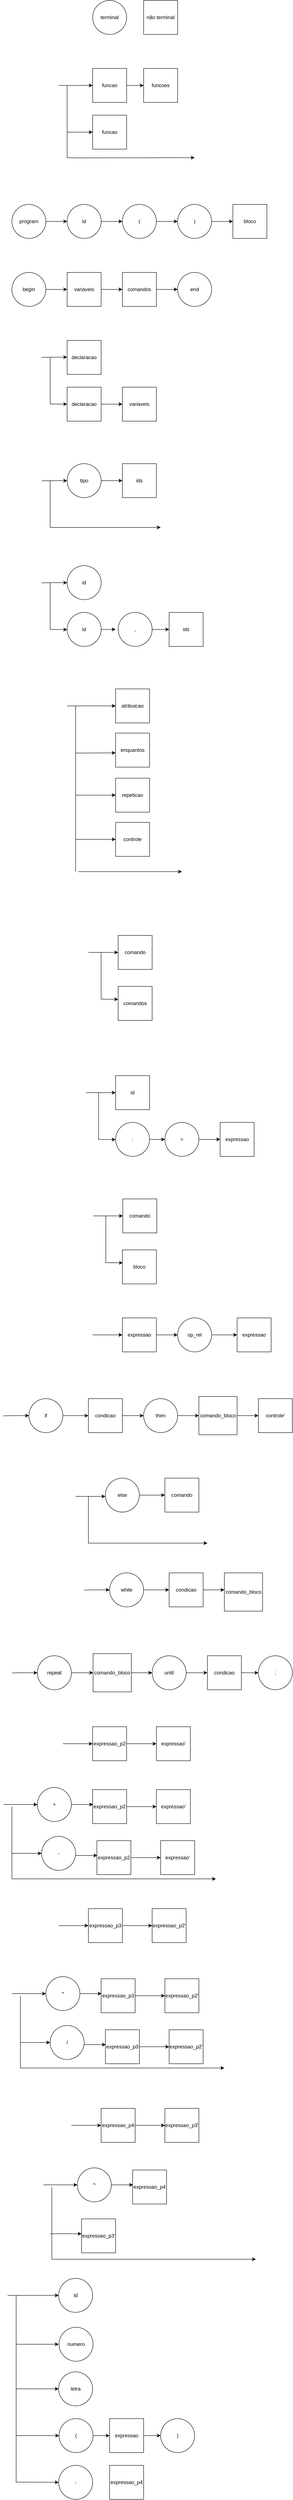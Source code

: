 <mxfile version="22.0.8" type="google">
  <diagram name="Page-1" id="uNzQ87DJWToN2N2YwW9R">
    <mxGraphModel grid="1" page="1" gridSize="10" guides="1" tooltips="1" connect="1" arrows="1" fold="1" pageScale="1" pageWidth="827" pageHeight="1169" math="0" shadow="0">
      <root>
        <mxCell id="0" />
        <mxCell id="1" parent="0" />
        <mxCell id="LjTkNdP1hN30SCUyjsGu-1" value="terminal" style="ellipse;whiteSpace=wrap;html=1;aspect=fixed;" vertex="1" parent="1">
          <mxGeometry x="280" y="30" width="80" height="80" as="geometry" />
        </mxCell>
        <mxCell id="LjTkNdP1hN30SCUyjsGu-2" value="não terminal" style="whiteSpace=wrap;html=1;aspect=fixed;" vertex="1" parent="1">
          <mxGeometry x="400" y="30" width="80" height="80" as="geometry" />
        </mxCell>
        <mxCell id="LjTkNdP1hN30SCUyjsGu-8" style="edgeStyle=orthogonalEdgeStyle;rounded=0;orthogonalLoop=1;jettySize=auto;html=1;" edge="1" parent="1" source="LjTkNdP1hN30SCUyjsGu-3" target="LjTkNdP1hN30SCUyjsGu-4">
          <mxGeometry relative="1" as="geometry" />
        </mxCell>
        <mxCell id="LjTkNdP1hN30SCUyjsGu-3" value="program" style="ellipse;whiteSpace=wrap;html=1;aspect=fixed;" vertex="1" parent="1">
          <mxGeometry x="90" y="510" width="80" height="80" as="geometry" />
        </mxCell>
        <mxCell id="LjTkNdP1hN30SCUyjsGu-9" style="edgeStyle=orthogonalEdgeStyle;rounded=0;orthogonalLoop=1;jettySize=auto;html=1;entryX=0;entryY=0.5;entryDx=0;entryDy=0;" edge="1" parent="1" source="LjTkNdP1hN30SCUyjsGu-4" target="LjTkNdP1hN30SCUyjsGu-5">
          <mxGeometry relative="1" as="geometry" />
        </mxCell>
        <mxCell id="LjTkNdP1hN30SCUyjsGu-4" value="id" style="ellipse;whiteSpace=wrap;html=1;aspect=fixed;" vertex="1" parent="1">
          <mxGeometry x="220" y="510" width="80" height="80" as="geometry" />
        </mxCell>
        <mxCell id="LjTkNdP1hN30SCUyjsGu-10" style="edgeStyle=orthogonalEdgeStyle;rounded=0;orthogonalLoop=1;jettySize=auto;html=1;entryX=0;entryY=0.5;entryDx=0;entryDy=0;" edge="1" parent="1" source="LjTkNdP1hN30SCUyjsGu-5" target="LjTkNdP1hN30SCUyjsGu-6">
          <mxGeometry relative="1" as="geometry" />
        </mxCell>
        <mxCell id="LjTkNdP1hN30SCUyjsGu-5" value="(" style="ellipse;whiteSpace=wrap;html=1;aspect=fixed;" vertex="1" parent="1">
          <mxGeometry x="350" y="510" width="80" height="80" as="geometry" />
        </mxCell>
        <mxCell id="LjTkNdP1hN30SCUyjsGu-11" style="edgeStyle=orthogonalEdgeStyle;rounded=0;orthogonalLoop=1;jettySize=auto;html=1;entryX=0;entryY=0.5;entryDx=0;entryDy=0;" edge="1" parent="1" source="LjTkNdP1hN30SCUyjsGu-6" target="LjTkNdP1hN30SCUyjsGu-7">
          <mxGeometry relative="1" as="geometry" />
        </mxCell>
        <mxCell id="LjTkNdP1hN30SCUyjsGu-6" value=")" style="ellipse;whiteSpace=wrap;html=1;aspect=fixed;" vertex="1" parent="1">
          <mxGeometry x="480" y="510" width="80" height="80" as="geometry" />
        </mxCell>
        <mxCell id="LjTkNdP1hN30SCUyjsGu-7" value="bloco" style="whiteSpace=wrap;html=1;aspect=fixed;" vertex="1" parent="1">
          <mxGeometry x="610" y="510" width="80" height="80" as="geometry" />
        </mxCell>
        <mxCell id="LjTkNdP1hN30SCUyjsGu-26" style="edgeStyle=orthogonalEdgeStyle;rounded=0;orthogonalLoop=1;jettySize=auto;html=1;entryX=0;entryY=0.5;entryDx=0;entryDy=0;" edge="1" parent="1" source="LjTkNdP1hN30SCUyjsGu-22" target="LjTkNdP1hN30SCUyjsGu-23">
          <mxGeometry relative="1" as="geometry" />
        </mxCell>
        <mxCell id="LjTkNdP1hN30SCUyjsGu-22" value="funcao" style="whiteSpace=wrap;html=1;aspect=fixed;" vertex="1" parent="1">
          <mxGeometry x="280" y="190" width="80" height="80" as="geometry" />
        </mxCell>
        <mxCell id="LjTkNdP1hN30SCUyjsGu-23" value="funcoes" style="whiteSpace=wrap;html=1;aspect=fixed;" vertex="1" parent="1">
          <mxGeometry x="400" y="190" width="80" height="80" as="geometry" />
        </mxCell>
        <mxCell id="LjTkNdP1hN30SCUyjsGu-24" value="funcao" style="whiteSpace=wrap;html=1;aspect=fixed;" vertex="1" parent="1">
          <mxGeometry x="280" y="300" width="80" height="80" as="geometry" />
        </mxCell>
        <mxCell id="LjTkNdP1hN30SCUyjsGu-25" value="" style="endArrow=classic;html=1;rounded=0;entryX=0;entryY=0.5;entryDx=0;entryDy=0;" edge="1" parent="1" target="LjTkNdP1hN30SCUyjsGu-22">
          <mxGeometry width="50" height="50" relative="1" as="geometry">
            <mxPoint x="200" y="230" as="sourcePoint" />
            <mxPoint x="210" y="210" as="targetPoint" />
          </mxGeometry>
        </mxCell>
        <mxCell id="LjTkNdP1hN30SCUyjsGu-29" value="" style="endArrow=classic;html=1;rounded=0;" edge="1" parent="1">
          <mxGeometry width="50" height="50" relative="1" as="geometry">
            <mxPoint x="220" y="340" as="sourcePoint" />
            <mxPoint x="280" y="340" as="targetPoint" />
          </mxGeometry>
        </mxCell>
        <mxCell id="LjTkNdP1hN30SCUyjsGu-30" value="" style="endArrow=none;html=1;rounded=0;" edge="1" parent="1">
          <mxGeometry width="50" height="50" relative="1" as="geometry">
            <mxPoint x="220" y="400" as="sourcePoint" />
            <mxPoint x="220" y="230" as="targetPoint" />
          </mxGeometry>
        </mxCell>
        <mxCell id="LjTkNdP1hN30SCUyjsGu-31" value="" style="endArrow=classic;html=1;rounded=0;" edge="1" parent="1">
          <mxGeometry width="50" height="50" relative="1" as="geometry">
            <mxPoint x="220" y="400" as="sourcePoint" />
            <mxPoint x="520" y="400" as="targetPoint" />
            <Array as="points">
              <mxPoint x="240" y="400.5" />
            </Array>
          </mxGeometry>
        </mxCell>
        <mxCell id="LjTkNdP1hN30SCUyjsGu-36" style="edgeStyle=orthogonalEdgeStyle;rounded=0;orthogonalLoop=1;jettySize=auto;html=1;" edge="1" parent="1" source="LjTkNdP1hN30SCUyjsGu-32" target="LjTkNdP1hN30SCUyjsGu-33">
          <mxGeometry relative="1" as="geometry" />
        </mxCell>
        <mxCell id="LjTkNdP1hN30SCUyjsGu-32" value="begin" style="ellipse;whiteSpace=wrap;html=1;aspect=fixed;" vertex="1" parent="1">
          <mxGeometry x="90" y="670" width="80" height="80" as="geometry" />
        </mxCell>
        <mxCell id="LjTkNdP1hN30SCUyjsGu-37" style="edgeStyle=orthogonalEdgeStyle;rounded=0;orthogonalLoop=1;jettySize=auto;html=1;" edge="1" parent="1" source="LjTkNdP1hN30SCUyjsGu-33" target="LjTkNdP1hN30SCUyjsGu-34">
          <mxGeometry relative="1" as="geometry" />
        </mxCell>
        <mxCell id="LjTkNdP1hN30SCUyjsGu-33" value="variaveis" style="whiteSpace=wrap;html=1;aspect=fixed;" vertex="1" parent="1">
          <mxGeometry x="220" y="670" width="80" height="80" as="geometry" />
        </mxCell>
        <mxCell id="LjTkNdP1hN30SCUyjsGu-38" style="edgeStyle=orthogonalEdgeStyle;rounded=0;orthogonalLoop=1;jettySize=auto;html=1;entryX=0;entryY=0.5;entryDx=0;entryDy=0;" edge="1" parent="1" source="LjTkNdP1hN30SCUyjsGu-34" target="LjTkNdP1hN30SCUyjsGu-35">
          <mxGeometry relative="1" as="geometry" />
        </mxCell>
        <mxCell id="LjTkNdP1hN30SCUyjsGu-34" value="comandos" style="whiteSpace=wrap;html=1;aspect=fixed;" vertex="1" parent="1">
          <mxGeometry x="350" y="670" width="80" height="80" as="geometry" />
        </mxCell>
        <mxCell id="LjTkNdP1hN30SCUyjsGu-35" value="end" style="ellipse;whiteSpace=wrap;html=1;aspect=fixed;" vertex="1" parent="1">
          <mxGeometry x="480" y="670" width="80" height="80" as="geometry" />
        </mxCell>
        <mxCell id="LjTkNdP1hN30SCUyjsGu-39" value="declaracao" style="whiteSpace=wrap;html=1;aspect=fixed;" vertex="1" parent="1">
          <mxGeometry x="220" y="830" width="80" height="80" as="geometry" />
        </mxCell>
        <mxCell id="LjTkNdP1hN30SCUyjsGu-43" style="edgeStyle=orthogonalEdgeStyle;rounded=0;orthogonalLoop=1;jettySize=auto;html=1;" edge="1" parent="1" source="LjTkNdP1hN30SCUyjsGu-40" target="LjTkNdP1hN30SCUyjsGu-41">
          <mxGeometry relative="1" as="geometry" />
        </mxCell>
        <mxCell id="LjTkNdP1hN30SCUyjsGu-40" value="declaracao" style="whiteSpace=wrap;html=1;aspect=fixed;" vertex="1" parent="1">
          <mxGeometry x="220" y="940" width="80" height="80" as="geometry" />
        </mxCell>
        <mxCell id="LjTkNdP1hN30SCUyjsGu-41" value="variaveis" style="whiteSpace=wrap;html=1;aspect=fixed;" vertex="1" parent="1">
          <mxGeometry x="350" y="940" width="80" height="80" as="geometry" />
        </mxCell>
        <mxCell id="LjTkNdP1hN30SCUyjsGu-42" value="" style="endArrow=classic;html=1;rounded=0;entryX=0;entryY=0.5;entryDx=0;entryDy=0;" edge="1" parent="1">
          <mxGeometry width="50" height="50" relative="1" as="geometry">
            <mxPoint x="160" y="870" as="sourcePoint" />
            <mxPoint x="220" y="869.5" as="targetPoint" />
            <Array as="points">
              <mxPoint x="180" y="869.5" />
            </Array>
          </mxGeometry>
        </mxCell>
        <mxCell id="LjTkNdP1hN30SCUyjsGu-44" value="" style="endArrow=none;html=1;rounded=0;" edge="1" parent="1">
          <mxGeometry width="50" height="50" relative="1" as="geometry">
            <mxPoint x="180" y="980" as="sourcePoint" />
            <mxPoint x="180" y="870" as="targetPoint" />
          </mxGeometry>
        </mxCell>
        <mxCell id="LjTkNdP1hN30SCUyjsGu-45" value="" style="endArrow=classic;html=1;rounded=0;" edge="1" parent="1">
          <mxGeometry width="50" height="50" relative="1" as="geometry">
            <mxPoint x="180" y="979.5" as="sourcePoint" />
            <mxPoint x="220" y="980" as="targetPoint" />
          </mxGeometry>
        </mxCell>
        <mxCell id="LjTkNdP1hN30SCUyjsGu-49" style="edgeStyle=orthogonalEdgeStyle;rounded=0;orthogonalLoop=1;jettySize=auto;html=1;" edge="1" parent="1" source="LjTkNdP1hN30SCUyjsGu-46" target="LjTkNdP1hN30SCUyjsGu-48">
          <mxGeometry relative="1" as="geometry" />
        </mxCell>
        <mxCell id="LjTkNdP1hN30SCUyjsGu-46" value="tipo" style="ellipse;whiteSpace=wrap;html=1;aspect=fixed;" vertex="1" parent="1">
          <mxGeometry x="220" y="1120" width="80" height="80" as="geometry" />
        </mxCell>
        <mxCell id="LjTkNdP1hN30SCUyjsGu-48" value="ids" style="whiteSpace=wrap;html=1;aspect=fixed;" vertex="1" parent="1">
          <mxGeometry x="350" y="1120" width="80" height="80" as="geometry" />
        </mxCell>
        <mxCell id="LjTkNdP1hN30SCUyjsGu-50" value="" style="endArrow=classic;html=1;rounded=0;entryX=0;entryY=0.5;entryDx=0;entryDy=0;" edge="1" parent="1">
          <mxGeometry width="50" height="50" relative="1" as="geometry">
            <mxPoint x="160" y="1160.5" as="sourcePoint" />
            <mxPoint x="220" y="1160" as="targetPoint" />
            <Array as="points">
              <mxPoint x="180" y="1160" />
            </Array>
          </mxGeometry>
        </mxCell>
        <mxCell id="LjTkNdP1hN30SCUyjsGu-51" value="" style="endArrow=none;html=1;rounded=0;" edge="1" parent="1">
          <mxGeometry width="50" height="50" relative="1" as="geometry">
            <mxPoint x="180" y="1270.5" as="sourcePoint" />
            <mxPoint x="180" y="1160.5" as="targetPoint" />
          </mxGeometry>
        </mxCell>
        <mxCell id="LjTkNdP1hN30SCUyjsGu-52" value="" style="endArrow=classic;html=1;rounded=0;" edge="1" parent="1">
          <mxGeometry width="50" height="50" relative="1" as="geometry">
            <mxPoint x="180" y="1270" as="sourcePoint" />
            <mxPoint x="440" y="1270" as="targetPoint" />
          </mxGeometry>
        </mxCell>
        <mxCell id="LjTkNdP1hN30SCUyjsGu-53" value="id" style="ellipse;whiteSpace=wrap;html=1;aspect=fixed;" vertex="1" parent="1">
          <mxGeometry x="220" y="1360" width="80" height="80" as="geometry" />
        </mxCell>
        <mxCell id="LjTkNdP1hN30SCUyjsGu-59" style="edgeStyle=orthogonalEdgeStyle;rounded=0;orthogonalLoop=1;jettySize=auto;html=1;" edge="1" parent="1" source="LjTkNdP1hN30SCUyjsGu-54">
          <mxGeometry relative="1" as="geometry">
            <mxPoint x="334" y="1510" as="targetPoint" />
          </mxGeometry>
        </mxCell>
        <mxCell id="LjTkNdP1hN30SCUyjsGu-54" value="id" style="ellipse;whiteSpace=wrap;html=1;aspect=fixed;" vertex="1" parent="1">
          <mxGeometry x="220" y="1470" width="80" height="80" as="geometry" />
        </mxCell>
        <mxCell id="LjTkNdP1hN30SCUyjsGu-56" value="" style="endArrow=classic;html=1;rounded=0;entryX=0;entryY=0.5;entryDx=0;entryDy=0;" edge="1" parent="1">
          <mxGeometry width="50" height="50" relative="1" as="geometry">
            <mxPoint x="160" y="1400.5" as="sourcePoint" />
            <mxPoint x="220" y="1400" as="targetPoint" />
            <Array as="points">
              <mxPoint x="180" y="1400" />
            </Array>
          </mxGeometry>
        </mxCell>
        <mxCell id="LjTkNdP1hN30SCUyjsGu-57" value="" style="endArrow=none;html=1;rounded=0;" edge="1" parent="1">
          <mxGeometry width="50" height="50" relative="1" as="geometry">
            <mxPoint x="180" y="1510.5" as="sourcePoint" />
            <mxPoint x="180" y="1400.5" as="targetPoint" />
          </mxGeometry>
        </mxCell>
        <mxCell id="LjTkNdP1hN30SCUyjsGu-58" value="" style="endArrow=classic;html=1;rounded=0;" edge="1" parent="1">
          <mxGeometry width="50" height="50" relative="1" as="geometry">
            <mxPoint x="180" y="1510" as="sourcePoint" />
            <mxPoint x="220" y="1510.5" as="targetPoint" />
          </mxGeometry>
        </mxCell>
        <mxCell id="LjTkNdP1hN30SCUyjsGu-60" value="atribuicao" style="whiteSpace=wrap;html=1;aspect=fixed;" vertex="1" parent="1">
          <mxGeometry x="334" y="1650" width="80" height="80" as="geometry" />
        </mxCell>
        <mxCell id="LjTkNdP1hN30SCUyjsGu-61" value="enquantos" style="whiteSpace=wrap;html=1;aspect=fixed;" vertex="1" parent="1">
          <mxGeometry x="334" y="1754" width="80" height="80" as="geometry" />
        </mxCell>
        <mxCell id="LjTkNdP1hN30SCUyjsGu-62" value="repeticao" style="whiteSpace=wrap;html=1;aspect=fixed;" vertex="1" parent="1">
          <mxGeometry x="334" y="1860" width="80" height="80" as="geometry" />
        </mxCell>
        <mxCell id="LjTkNdP1hN30SCUyjsGu-63" value="controle" style="whiteSpace=wrap;html=1;aspect=fixed;" vertex="1" parent="1">
          <mxGeometry x="334" y="1964" width="80" height="80" as="geometry" />
        </mxCell>
        <mxCell id="LjTkNdP1hN30SCUyjsGu-65" value="ids" style="whiteSpace=wrap;html=1;aspect=fixed;" vertex="1" parent="1">
          <mxGeometry x="460" y="1470" width="80" height="80" as="geometry" />
        </mxCell>
        <mxCell id="LjTkNdP1hN30SCUyjsGu-67" style="edgeStyle=orthogonalEdgeStyle;rounded=0;orthogonalLoop=1;jettySize=auto;html=1;" edge="1" parent="1" source="LjTkNdP1hN30SCUyjsGu-66" target="LjTkNdP1hN30SCUyjsGu-65">
          <mxGeometry relative="1" as="geometry" />
        </mxCell>
        <mxCell id="LjTkNdP1hN30SCUyjsGu-66" value="," style="ellipse;whiteSpace=wrap;html=1;aspect=fixed;" vertex="1" parent="1">
          <mxGeometry x="340" y="1470" width="80" height="80" as="geometry" />
        </mxCell>
        <mxCell id="LjTkNdP1hN30SCUyjsGu-71" value="" style="endArrow=classic;html=1;rounded=0;entryX=0;entryY=0.5;entryDx=0;entryDy=0;" edge="1" parent="1">
          <mxGeometry width="50" height="50" relative="1" as="geometry">
            <mxPoint x="220" y="1690" as="sourcePoint" />
            <mxPoint x="334" y="1690" as="targetPoint" />
            <Array as="points">
              <mxPoint x="294" y="1690" />
            </Array>
          </mxGeometry>
        </mxCell>
        <mxCell id="LjTkNdP1hN30SCUyjsGu-73" value="" style="endArrow=classic;html=1;rounded=0;" edge="1" parent="1">
          <mxGeometry width="50" height="50" relative="1" as="geometry">
            <mxPoint x="240" y="1801" as="sourcePoint" />
            <mxPoint x="334" y="1800.5" as="targetPoint" />
          </mxGeometry>
        </mxCell>
        <mxCell id="LjTkNdP1hN30SCUyjsGu-75" value="" style="endArrow=none;html=1;rounded=0;" edge="1" parent="1">
          <mxGeometry width="50" height="50" relative="1" as="geometry">
            <mxPoint x="240" y="2080" as="sourcePoint" />
            <mxPoint x="240" y="1690" as="targetPoint" />
          </mxGeometry>
        </mxCell>
        <mxCell id="LjTkNdP1hN30SCUyjsGu-77" value="" style="endArrow=classic;html=1;rounded=0;entryX=0;entryY=0.5;entryDx=0;entryDy=0;" edge="1" parent="1" target="LjTkNdP1hN30SCUyjsGu-62">
          <mxGeometry width="50" height="50" relative="1" as="geometry">
            <mxPoint x="240" y="1900" as="sourcePoint" />
            <mxPoint x="320" y="1900" as="targetPoint" />
          </mxGeometry>
        </mxCell>
        <mxCell id="LjTkNdP1hN30SCUyjsGu-78" value="" style="endArrow=classic;html=1;rounded=0;entryX=0;entryY=0.5;entryDx=0;entryDy=0;" edge="1" parent="1" target="LjTkNdP1hN30SCUyjsGu-63">
          <mxGeometry width="50" height="50" relative="1" as="geometry">
            <mxPoint x="240" y="2004" as="sourcePoint" />
            <mxPoint x="314" y="2000.5" as="targetPoint" />
          </mxGeometry>
        </mxCell>
        <mxCell id="LjTkNdP1hN30SCUyjsGu-79" value="" style="endArrow=classic;html=1;rounded=0;" edge="1" parent="1">
          <mxGeometry width="50" height="50" relative="1" as="geometry">
            <mxPoint x="246" y="2080" as="sourcePoint" />
            <mxPoint x="490" y="2080" as="targetPoint" />
          </mxGeometry>
        </mxCell>
        <mxCell id="LjTkNdP1hN30SCUyjsGu-80" value="comando" style="whiteSpace=wrap;html=1;aspect=fixed;" vertex="1" parent="1">
          <mxGeometry x="340" y="2230" width="80" height="80" as="geometry" />
        </mxCell>
        <mxCell id="LjTkNdP1hN30SCUyjsGu-81" value="comandos" style="whiteSpace=wrap;html=1;aspect=fixed;" vertex="1" parent="1">
          <mxGeometry x="340" y="2350" width="80" height="80" as="geometry" />
        </mxCell>
        <mxCell id="LjTkNdP1hN30SCUyjsGu-85" value="" style="endArrow=classic;html=1;rounded=0;entryX=0;entryY=0.5;entryDx=0;entryDy=0;" edge="1" parent="1">
          <mxGeometry width="50" height="50" relative="1" as="geometry">
            <mxPoint x="270" y="2270" as="sourcePoint" />
            <mxPoint x="340" y="2270" as="targetPoint" />
            <Array as="points">
              <mxPoint x="300" y="2270" />
            </Array>
          </mxGeometry>
        </mxCell>
        <mxCell id="LjTkNdP1hN30SCUyjsGu-86" value="" style="endArrow=none;html=1;rounded=0;" edge="1" parent="1">
          <mxGeometry width="50" height="50" relative="1" as="geometry">
            <mxPoint x="300" y="2380.5" as="sourcePoint" />
            <mxPoint x="300" y="2270.5" as="targetPoint" />
          </mxGeometry>
        </mxCell>
        <mxCell id="LjTkNdP1hN30SCUyjsGu-87" value="" style="endArrow=classic;html=1;rounded=0;" edge="1" parent="1">
          <mxGeometry width="50" height="50" relative="1" as="geometry">
            <mxPoint x="300" y="2380" as="sourcePoint" />
            <mxPoint x="340" y="2380.5" as="targetPoint" />
          </mxGeometry>
        </mxCell>
        <mxCell id="LjTkNdP1hN30SCUyjsGu-88" value="id" style="whiteSpace=wrap;html=1;aspect=fixed;" vertex="1" parent="1">
          <mxGeometry x="334" y="2560" width="80" height="80" as="geometry" />
        </mxCell>
        <mxCell id="LjTkNdP1hN30SCUyjsGu-90" value="" style="endArrow=classic;html=1;rounded=0;entryX=0;entryY=0.5;entryDx=0;entryDy=0;" edge="1" parent="1">
          <mxGeometry width="50" height="50" relative="1" as="geometry">
            <mxPoint x="264" y="2600" as="sourcePoint" />
            <mxPoint x="334" y="2600" as="targetPoint" />
            <Array as="points">
              <mxPoint x="294" y="2600" />
            </Array>
          </mxGeometry>
        </mxCell>
        <mxCell id="LjTkNdP1hN30SCUyjsGu-91" value="" style="endArrow=none;html=1;rounded=0;" edge="1" parent="1">
          <mxGeometry width="50" height="50" relative="1" as="geometry">
            <mxPoint x="294" y="2710.5" as="sourcePoint" />
            <mxPoint x="294" y="2600.5" as="targetPoint" />
          </mxGeometry>
        </mxCell>
        <mxCell id="LjTkNdP1hN30SCUyjsGu-92" value="" style="endArrow=classic;html=1;rounded=0;" edge="1" parent="1">
          <mxGeometry width="50" height="50" relative="1" as="geometry">
            <mxPoint x="294" y="2710" as="sourcePoint" />
            <mxPoint x="334" y="2710.5" as="targetPoint" />
          </mxGeometry>
        </mxCell>
        <mxCell id="LjTkNdP1hN30SCUyjsGu-95" style="edgeStyle=orthogonalEdgeStyle;rounded=0;orthogonalLoop=1;jettySize=auto;html=1;" edge="1" parent="1" source="LjTkNdP1hN30SCUyjsGu-93" target="LjTkNdP1hN30SCUyjsGu-94">
          <mxGeometry relative="1" as="geometry" />
        </mxCell>
        <mxCell id="LjTkNdP1hN30SCUyjsGu-93" value=":" style="ellipse;whiteSpace=wrap;html=1;aspect=fixed;" vertex="1" parent="1">
          <mxGeometry x="334" y="2670" width="80" height="80" as="geometry" />
        </mxCell>
        <mxCell id="LjTkNdP1hN30SCUyjsGu-97" style="edgeStyle=orthogonalEdgeStyle;rounded=0;orthogonalLoop=1;jettySize=auto;html=1;entryX=0;entryY=0.5;entryDx=0;entryDy=0;" edge="1" parent="1" source="LjTkNdP1hN30SCUyjsGu-94" target="LjTkNdP1hN30SCUyjsGu-96">
          <mxGeometry relative="1" as="geometry" />
        </mxCell>
        <mxCell id="LjTkNdP1hN30SCUyjsGu-94" value="=" style="ellipse;whiteSpace=wrap;html=1;aspect=fixed;" vertex="1" parent="1">
          <mxGeometry x="450" y="2670" width="80" height="80" as="geometry" />
        </mxCell>
        <mxCell id="LjTkNdP1hN30SCUyjsGu-96" value="expressao" style="whiteSpace=wrap;html=1;aspect=fixed;" vertex="1" parent="1">
          <mxGeometry x="580" y="2670" width="80" height="80" as="geometry" />
        </mxCell>
        <mxCell id="LjTkNdP1hN30SCUyjsGu-98" value="comando" style="whiteSpace=wrap;html=1;aspect=fixed;" vertex="1" parent="1">
          <mxGeometry x="351" y="2850" width="80" height="80" as="geometry" />
        </mxCell>
        <mxCell id="LjTkNdP1hN30SCUyjsGu-99" value="" style="endArrow=classic;html=1;rounded=0;entryX=0;entryY=0.5;entryDx=0;entryDy=0;" edge="1" parent="1">
          <mxGeometry width="50" height="50" relative="1" as="geometry">
            <mxPoint x="281" y="2890" as="sourcePoint" />
            <mxPoint x="351" y="2890" as="targetPoint" />
            <Array as="points">
              <mxPoint x="311" y="2890" />
            </Array>
          </mxGeometry>
        </mxCell>
        <mxCell id="LjTkNdP1hN30SCUyjsGu-100" value="" style="endArrow=none;html=1;rounded=0;" edge="1" parent="1">
          <mxGeometry width="50" height="50" relative="1" as="geometry">
            <mxPoint x="311" y="3000.5" as="sourcePoint" />
            <mxPoint x="311" y="2890.5" as="targetPoint" />
          </mxGeometry>
        </mxCell>
        <mxCell id="LjTkNdP1hN30SCUyjsGu-101" value="" style="endArrow=classic;html=1;rounded=0;" edge="1" parent="1">
          <mxGeometry width="50" height="50" relative="1" as="geometry">
            <mxPoint x="311" y="3000" as="sourcePoint" />
            <mxPoint x="351" y="3000.5" as="targetPoint" />
          </mxGeometry>
        </mxCell>
        <mxCell id="LjTkNdP1hN30SCUyjsGu-104" value="bloco" style="whiteSpace=wrap;html=1;aspect=fixed;" vertex="1" parent="1">
          <mxGeometry x="350" y="2970" width="80" height="80" as="geometry" />
        </mxCell>
        <mxCell id="LjTkNdP1hN30SCUyjsGu-109" style="edgeStyle=orthogonalEdgeStyle;rounded=0;orthogonalLoop=1;jettySize=auto;html=1;entryX=0;entryY=0.5;entryDx=0;entryDy=0;" edge="1" parent="1" source="LjTkNdP1hN30SCUyjsGu-106" target="LjTkNdP1hN30SCUyjsGu-108">
          <mxGeometry relative="1" as="geometry" />
        </mxCell>
        <mxCell id="LjTkNdP1hN30SCUyjsGu-106" value="expressao" style="whiteSpace=wrap;html=1;aspect=fixed;" vertex="1" parent="1">
          <mxGeometry x="350" y="3130" width="80" height="80" as="geometry" />
        </mxCell>
        <mxCell id="LjTkNdP1hN30SCUyjsGu-107" value="" style="endArrow=classic;html=1;rounded=0;entryX=0;entryY=0.5;entryDx=0;entryDy=0;" edge="1" parent="1">
          <mxGeometry width="50" height="50" relative="1" as="geometry">
            <mxPoint x="280" y="3170" as="sourcePoint" />
            <mxPoint x="350" y="3170" as="targetPoint" />
            <Array as="points">
              <mxPoint x="310" y="3170" />
            </Array>
          </mxGeometry>
        </mxCell>
        <mxCell id="LjTkNdP1hN30SCUyjsGu-111" style="edgeStyle=orthogonalEdgeStyle;rounded=0;orthogonalLoop=1;jettySize=auto;html=1;entryX=0;entryY=0.5;entryDx=0;entryDy=0;" edge="1" parent="1" source="LjTkNdP1hN30SCUyjsGu-108" target="LjTkNdP1hN30SCUyjsGu-110">
          <mxGeometry relative="1" as="geometry" />
        </mxCell>
        <mxCell id="LjTkNdP1hN30SCUyjsGu-108" value="op_rel" style="ellipse;whiteSpace=wrap;html=1;aspect=fixed;" vertex="1" parent="1">
          <mxGeometry x="480" y="3130" width="80" height="80" as="geometry" />
        </mxCell>
        <mxCell id="LjTkNdP1hN30SCUyjsGu-110" value="expressao" style="whiteSpace=wrap;html=1;aspect=fixed;" vertex="1" parent="1">
          <mxGeometry x="620" y="3130" width="80" height="80" as="geometry" />
        </mxCell>
        <mxCell id="LjTkNdP1hN30SCUyjsGu-115" style="edgeStyle=orthogonalEdgeStyle;rounded=0;orthogonalLoop=1;jettySize=auto;html=1;" edge="1" parent="1" source="LjTkNdP1hN30SCUyjsGu-112" target="LjTkNdP1hN30SCUyjsGu-114">
          <mxGeometry relative="1" as="geometry" />
        </mxCell>
        <mxCell id="LjTkNdP1hN30SCUyjsGu-112" value="if" style="ellipse;whiteSpace=wrap;html=1;aspect=fixed;" vertex="1" parent="1">
          <mxGeometry x="130" y="3320" width="80" height="80" as="geometry" />
        </mxCell>
        <mxCell id="LjTkNdP1hN30SCUyjsGu-113" value="" style="endArrow=classic;html=1;rounded=0;entryX=0;entryY=0.5;entryDx=0;entryDy=0;" edge="1" parent="1">
          <mxGeometry width="50" height="50" relative="1" as="geometry">
            <mxPoint x="70" y="3360.5" as="sourcePoint" />
            <mxPoint x="130" y="3360" as="targetPoint" />
            <Array as="points">
              <mxPoint x="90" y="3360" />
            </Array>
          </mxGeometry>
        </mxCell>
        <mxCell id="LjTkNdP1hN30SCUyjsGu-117" style="edgeStyle=orthogonalEdgeStyle;rounded=0;orthogonalLoop=1;jettySize=auto;html=1;entryX=0;entryY=0.5;entryDx=0;entryDy=0;" edge="1" parent="1" source="LjTkNdP1hN30SCUyjsGu-114" target="LjTkNdP1hN30SCUyjsGu-116">
          <mxGeometry relative="1" as="geometry" />
        </mxCell>
        <mxCell id="LjTkNdP1hN30SCUyjsGu-114" value="condicao" style="whiteSpace=wrap;html=1;aspect=fixed;" vertex="1" parent="1">
          <mxGeometry x="270" y="3320" width="80" height="80" as="geometry" />
        </mxCell>
        <mxCell id="LjTkNdP1hN30SCUyjsGu-128" style="edgeStyle=orthogonalEdgeStyle;rounded=0;orthogonalLoop=1;jettySize=auto;html=1;" edge="1" parent="1" source="LjTkNdP1hN30SCUyjsGu-116" target="LjTkNdP1hN30SCUyjsGu-124">
          <mxGeometry relative="1" as="geometry" />
        </mxCell>
        <mxCell id="LjTkNdP1hN30SCUyjsGu-116" value="then" style="ellipse;whiteSpace=wrap;html=1;aspect=fixed;" vertex="1" parent="1">
          <mxGeometry x="400" y="3320" width="80" height="80" as="geometry" />
        </mxCell>
        <mxCell id="LjTkNdP1hN30SCUyjsGu-129" style="edgeStyle=orthogonalEdgeStyle;rounded=0;orthogonalLoop=1;jettySize=auto;html=1;entryX=0;entryY=0.5;entryDx=0;entryDy=0;" edge="1" parent="1" source="LjTkNdP1hN30SCUyjsGu-124" target="LjTkNdP1hN30SCUyjsGu-126">
          <mxGeometry relative="1" as="geometry" />
        </mxCell>
        <mxCell id="LjTkNdP1hN30SCUyjsGu-124" value="comando_bloco" style="whiteSpace=wrap;html=1;aspect=fixed;" vertex="1" parent="1">
          <mxGeometry x="530" y="3315" width="90" height="90" as="geometry" />
        </mxCell>
        <mxCell id="LjTkNdP1hN30SCUyjsGu-126" value="controle&#39;" style="whiteSpace=wrap;html=1;aspect=fixed;" vertex="1" parent="1">
          <mxGeometry x="670" y="3320" width="80" height="80" as="geometry" />
        </mxCell>
        <mxCell id="LjTkNdP1hN30SCUyjsGu-133" style="edgeStyle=orthogonalEdgeStyle;rounded=0;orthogonalLoop=1;jettySize=auto;html=1;entryX=0;entryY=0.5;entryDx=0;entryDy=0;" edge="1" parent="1" source="LjTkNdP1hN30SCUyjsGu-130" target="LjTkNdP1hN30SCUyjsGu-132">
          <mxGeometry relative="1" as="geometry" />
        </mxCell>
        <mxCell id="LjTkNdP1hN30SCUyjsGu-130" value="else" style="ellipse;whiteSpace=wrap;html=1;aspect=fixed;" vertex="1" parent="1">
          <mxGeometry x="310" y="3507" width="80" height="80" as="geometry" />
        </mxCell>
        <mxCell id="LjTkNdP1hN30SCUyjsGu-132" value="comando" style="whiteSpace=wrap;html=1;aspect=fixed;" vertex="1" parent="1">
          <mxGeometry x="450" y="3507" width="80" height="80" as="geometry" />
        </mxCell>
        <mxCell id="LjTkNdP1hN30SCUyjsGu-137" value="" style="endArrow=classic;html=1;rounded=0;entryX=0;entryY=0.5;entryDx=0;entryDy=0;" edge="1" parent="1">
          <mxGeometry width="50" height="50" relative="1" as="geometry">
            <mxPoint x="240" y="3550" as="sourcePoint" />
            <mxPoint x="310" y="3550" as="targetPoint" />
            <Array as="points">
              <mxPoint x="270" y="3550" />
            </Array>
          </mxGeometry>
        </mxCell>
        <mxCell id="LjTkNdP1hN30SCUyjsGu-138" value="" style="endArrow=none;html=1;rounded=0;" edge="1" parent="1">
          <mxGeometry width="50" height="50" relative="1" as="geometry">
            <mxPoint x="270" y="3660.5" as="sourcePoint" />
            <mxPoint x="270" y="3550.5" as="targetPoint" />
          </mxGeometry>
        </mxCell>
        <mxCell id="LjTkNdP1hN30SCUyjsGu-139" value="" style="endArrow=classic;html=1;rounded=0;" edge="1" parent="1">
          <mxGeometry width="50" height="50" relative="1" as="geometry">
            <mxPoint x="270" y="3660" as="sourcePoint" />
            <mxPoint x="550" y="3660" as="targetPoint" />
          </mxGeometry>
        </mxCell>
        <mxCell id="LjTkNdP1hN30SCUyjsGu-140" style="edgeStyle=orthogonalEdgeStyle;rounded=0;orthogonalLoop=1;jettySize=auto;html=1;" edge="1" parent="1" source="LjTkNdP1hN30SCUyjsGu-141" target="LjTkNdP1hN30SCUyjsGu-144">
          <mxGeometry relative="1" as="geometry" />
        </mxCell>
        <mxCell id="LjTkNdP1hN30SCUyjsGu-141" value="while" style="ellipse;whiteSpace=wrap;html=1;aspect=fixed;" vertex="1" parent="1">
          <mxGeometry x="320" y="3730" width="80" height="80" as="geometry" />
        </mxCell>
        <mxCell id="LjTkNdP1hN30SCUyjsGu-142" value="" style="endArrow=classic;html=1;rounded=0;entryX=0;entryY=0.5;entryDx=0;entryDy=0;" edge="1" parent="1">
          <mxGeometry width="50" height="50" relative="1" as="geometry">
            <mxPoint x="260" y="3770.5" as="sourcePoint" />
            <mxPoint x="320" y="3770" as="targetPoint" />
            <Array as="points">
              <mxPoint x="280" y="3770" />
            </Array>
          </mxGeometry>
        </mxCell>
        <mxCell id="LjTkNdP1hN30SCUyjsGu-143" style="edgeStyle=orthogonalEdgeStyle;rounded=0;orthogonalLoop=1;jettySize=auto;html=1;entryX=0;entryY=0.5;entryDx=0;entryDy=0;" edge="1" parent="1" source="LjTkNdP1hN30SCUyjsGu-144">
          <mxGeometry relative="1" as="geometry">
            <mxPoint x="590" y="3770" as="targetPoint" />
          </mxGeometry>
        </mxCell>
        <mxCell id="LjTkNdP1hN30SCUyjsGu-144" value="condicao" style="whiteSpace=wrap;html=1;aspect=fixed;" vertex="1" parent="1">
          <mxGeometry x="460" y="3730" width="80" height="80" as="geometry" />
        </mxCell>
        <mxCell id="LjTkNdP1hN30SCUyjsGu-147" value="comando_bloco" style="whiteSpace=wrap;html=1;aspect=fixed;" vertex="1" parent="1">
          <mxGeometry x="590" y="3730" width="90" height="90" as="geometry" />
        </mxCell>
        <mxCell id="LjTkNdP1hN30SCUyjsGu-152" style="edgeStyle=orthogonalEdgeStyle;rounded=0;orthogonalLoop=1;jettySize=auto;html=1;" edge="1" parent="1" source="LjTkNdP1hN30SCUyjsGu-149" target="LjTkNdP1hN30SCUyjsGu-151">
          <mxGeometry relative="1" as="geometry" />
        </mxCell>
        <mxCell id="LjTkNdP1hN30SCUyjsGu-149" value="repeat" style="ellipse;whiteSpace=wrap;html=1;aspect=fixed;" vertex="1" parent="1">
          <mxGeometry x="150" y="3925" width="80" height="80" as="geometry" />
        </mxCell>
        <mxCell id="LjTkNdP1hN30SCUyjsGu-150" value="" style="endArrow=classic;html=1;rounded=0;entryX=0;entryY=0.5;entryDx=0;entryDy=0;" edge="1" parent="1">
          <mxGeometry width="50" height="50" relative="1" as="geometry">
            <mxPoint x="90" y="3965.5" as="sourcePoint" />
            <mxPoint x="150" y="3965" as="targetPoint" />
            <Array as="points">
              <mxPoint x="110" y="3965" />
            </Array>
          </mxGeometry>
        </mxCell>
        <mxCell id="LjTkNdP1hN30SCUyjsGu-154" style="edgeStyle=orthogonalEdgeStyle;rounded=0;orthogonalLoop=1;jettySize=auto;html=1;entryX=0;entryY=0.5;entryDx=0;entryDy=0;" edge="1" parent="1" source="LjTkNdP1hN30SCUyjsGu-151" target="LjTkNdP1hN30SCUyjsGu-153">
          <mxGeometry relative="1" as="geometry" />
        </mxCell>
        <mxCell id="LjTkNdP1hN30SCUyjsGu-151" value="comando_bloco" style="whiteSpace=wrap;html=1;aspect=fixed;" vertex="1" parent="1">
          <mxGeometry x="281" y="3920" width="90" height="90" as="geometry" />
        </mxCell>
        <mxCell id="LjTkNdP1hN30SCUyjsGu-156" style="edgeStyle=orthogonalEdgeStyle;rounded=0;orthogonalLoop=1;jettySize=auto;html=1;entryX=0;entryY=0.5;entryDx=0;entryDy=0;" edge="1" parent="1" source="LjTkNdP1hN30SCUyjsGu-153" target="LjTkNdP1hN30SCUyjsGu-155">
          <mxGeometry relative="1" as="geometry" />
        </mxCell>
        <mxCell id="LjTkNdP1hN30SCUyjsGu-153" value="until" style="ellipse;whiteSpace=wrap;html=1;aspect=fixed;" vertex="1" parent="1">
          <mxGeometry x="420" y="3925" width="80" height="80" as="geometry" />
        </mxCell>
        <mxCell id="LjTkNdP1hN30SCUyjsGu-158" style="edgeStyle=orthogonalEdgeStyle;rounded=0;orthogonalLoop=1;jettySize=auto;html=1;entryX=0;entryY=0.5;entryDx=0;entryDy=0;" edge="1" parent="1" source="LjTkNdP1hN30SCUyjsGu-155" target="LjTkNdP1hN30SCUyjsGu-157">
          <mxGeometry relative="1" as="geometry" />
        </mxCell>
        <mxCell id="LjTkNdP1hN30SCUyjsGu-155" value="condicao" style="whiteSpace=wrap;html=1;aspect=fixed;" vertex="1" parent="1">
          <mxGeometry x="550" y="3925" width="80" height="80" as="geometry" />
        </mxCell>
        <mxCell id="LjTkNdP1hN30SCUyjsGu-157" value=";" style="ellipse;whiteSpace=wrap;html=1;aspect=fixed;" vertex="1" parent="1">
          <mxGeometry x="670" y="3925" width="80" height="80" as="geometry" />
        </mxCell>
        <mxCell id="LjTkNdP1hN30SCUyjsGu-162" style="edgeStyle=orthogonalEdgeStyle;rounded=0;orthogonalLoop=1;jettySize=auto;html=1;" edge="1" parent="1" source="LjTkNdP1hN30SCUyjsGu-159" target="LjTkNdP1hN30SCUyjsGu-161">
          <mxGeometry relative="1" as="geometry" />
        </mxCell>
        <mxCell id="LjTkNdP1hN30SCUyjsGu-159" value="expressao_p2" style="whiteSpace=wrap;html=1;aspect=fixed;" vertex="1" parent="1">
          <mxGeometry x="280" y="4092" width="80" height="80" as="geometry" />
        </mxCell>
        <mxCell id="LjTkNdP1hN30SCUyjsGu-160" value="" style="endArrow=classic;html=1;rounded=0;entryX=0;entryY=0.5;entryDx=0;entryDy=0;" edge="1" parent="1">
          <mxGeometry width="50" height="50" relative="1" as="geometry">
            <mxPoint x="210" y="4132" as="sourcePoint" />
            <mxPoint x="280" y="4132" as="targetPoint" />
            <Array as="points">
              <mxPoint x="240" y="4132" />
            </Array>
          </mxGeometry>
        </mxCell>
        <mxCell id="LjTkNdP1hN30SCUyjsGu-161" value="expressao&#39;" style="whiteSpace=wrap;html=1;aspect=fixed;" vertex="1" parent="1">
          <mxGeometry x="430" y="4092" width="80" height="80" as="geometry" />
        </mxCell>
        <mxCell id="LjTkNdP1hN30SCUyjsGu-168" style="edgeStyle=orthogonalEdgeStyle;rounded=0;orthogonalLoop=1;jettySize=auto;html=1;" edge="1" parent="1" source="LjTkNdP1hN30SCUyjsGu-169">
          <mxGeometry relative="1" as="geometry">
            <mxPoint x="281" y="4275" as="targetPoint" />
          </mxGeometry>
        </mxCell>
        <mxCell id="LjTkNdP1hN30SCUyjsGu-169" value="+" style="ellipse;whiteSpace=wrap;html=1;aspect=fixed;" vertex="1" parent="1">
          <mxGeometry x="150" y="4235" width="80" height="80" as="geometry" />
        </mxCell>
        <mxCell id="LjTkNdP1hN30SCUyjsGu-170" value="" style="endArrow=classic;html=1;rounded=0;entryX=0;entryY=0.5;entryDx=0;entryDy=0;" edge="1" parent="1">
          <mxGeometry width="50" height="50" relative="1" as="geometry">
            <mxPoint x="70" y="4275" as="sourcePoint" />
            <mxPoint x="150" y="4275" as="targetPoint" />
            <Array as="points">
              <mxPoint x="110" y="4275" />
            </Array>
          </mxGeometry>
        </mxCell>
        <mxCell id="LjTkNdP1hN30SCUyjsGu-172" style="edgeStyle=orthogonalEdgeStyle;rounded=0;orthogonalLoop=1;jettySize=auto;html=1;" edge="1" parent="1" source="LjTkNdP1hN30SCUyjsGu-173" target="LjTkNdP1hN30SCUyjsGu-174">
          <mxGeometry relative="1" as="geometry" />
        </mxCell>
        <mxCell id="LjTkNdP1hN30SCUyjsGu-173" value="expressao_p2" style="whiteSpace=wrap;html=1;aspect=fixed;" vertex="1" parent="1">
          <mxGeometry x="280" y="4240" width="80" height="80" as="geometry" />
        </mxCell>
        <mxCell id="LjTkNdP1hN30SCUyjsGu-174" value="expressao&#39;" style="whiteSpace=wrap;html=1;aspect=fixed;" vertex="1" parent="1">
          <mxGeometry x="430" y="4240" width="80" height="80" as="geometry" />
        </mxCell>
        <mxCell id="LjTkNdP1hN30SCUyjsGu-177" value="" style="endArrow=classic;html=1;rounded=0;" edge="1" parent="1">
          <mxGeometry width="50" height="50" relative="1" as="geometry">
            <mxPoint x="90" y="4390" as="sourcePoint" />
            <mxPoint x="160" y="4390" as="targetPoint" />
          </mxGeometry>
        </mxCell>
        <mxCell id="LjTkNdP1hN30SCUyjsGu-178" value="-" style="ellipse;whiteSpace=wrap;html=1;aspect=fixed;" vertex="1" parent="1">
          <mxGeometry x="160" y="4350" width="80" height="80" as="geometry" />
        </mxCell>
        <mxCell id="LjTkNdP1hN30SCUyjsGu-179" style="edgeStyle=orthogonalEdgeStyle;rounded=0;orthogonalLoop=1;jettySize=auto;html=1;" edge="1" parent="1">
          <mxGeometry relative="1" as="geometry">
            <mxPoint x="240" y="4395" as="sourcePoint" />
            <mxPoint x="291" y="4395" as="targetPoint" />
          </mxGeometry>
        </mxCell>
        <mxCell id="LjTkNdP1hN30SCUyjsGu-180" style="edgeStyle=orthogonalEdgeStyle;rounded=0;orthogonalLoop=1;jettySize=auto;html=1;" edge="1" parent="1" source="LjTkNdP1hN30SCUyjsGu-181" target="LjTkNdP1hN30SCUyjsGu-182">
          <mxGeometry relative="1" as="geometry" />
        </mxCell>
        <mxCell id="LjTkNdP1hN30SCUyjsGu-181" value="expressao_p2" style="whiteSpace=wrap;html=1;aspect=fixed;" vertex="1" parent="1">
          <mxGeometry x="290" y="4360" width="80" height="80" as="geometry" />
        </mxCell>
        <mxCell id="LjTkNdP1hN30SCUyjsGu-182" value="expressao&#39;" style="whiteSpace=wrap;html=1;aspect=fixed;" vertex="1" parent="1">
          <mxGeometry x="440" y="4360" width="80" height="80" as="geometry" />
        </mxCell>
        <mxCell id="LjTkNdP1hN30SCUyjsGu-183" value="" style="endArrow=none;html=1;rounded=0;" edge="1" parent="1">
          <mxGeometry width="50" height="50" relative="1" as="geometry">
            <mxPoint x="90" y="4450" as="sourcePoint" />
            <mxPoint x="90" y="4280" as="targetPoint" />
          </mxGeometry>
        </mxCell>
        <mxCell id="LjTkNdP1hN30SCUyjsGu-184" value="" style="endArrow=classic;html=1;rounded=0;" edge="1" parent="1">
          <mxGeometry width="50" height="50" relative="1" as="geometry">
            <mxPoint x="90" y="4450" as="sourcePoint" />
            <mxPoint x="570" y="4450" as="targetPoint" />
          </mxGeometry>
        </mxCell>
        <mxCell id="LjTkNdP1hN30SCUyjsGu-185" style="edgeStyle=orthogonalEdgeStyle;rounded=0;orthogonalLoop=1;jettySize=auto;html=1;" edge="1" parent="1" source="LjTkNdP1hN30SCUyjsGu-186" target="LjTkNdP1hN30SCUyjsGu-188">
          <mxGeometry relative="1" as="geometry" />
        </mxCell>
        <mxCell id="LjTkNdP1hN30SCUyjsGu-186" value="expressao_p3" style="whiteSpace=wrap;html=1;aspect=fixed;" vertex="1" parent="1">
          <mxGeometry x="270" y="4520" width="80" height="80" as="geometry" />
        </mxCell>
        <mxCell id="LjTkNdP1hN30SCUyjsGu-187" value="" style="endArrow=classic;html=1;rounded=0;entryX=0;entryY=0.5;entryDx=0;entryDy=0;" edge="1" parent="1">
          <mxGeometry width="50" height="50" relative="1" as="geometry">
            <mxPoint x="200" y="4560" as="sourcePoint" />
            <mxPoint x="270" y="4560" as="targetPoint" />
            <Array as="points">
              <mxPoint x="230" y="4560" />
            </Array>
          </mxGeometry>
        </mxCell>
        <mxCell id="LjTkNdP1hN30SCUyjsGu-188" value="expressao_p2&#39;" style="whiteSpace=wrap;html=1;aspect=fixed;" vertex="1" parent="1">
          <mxGeometry x="420" y="4520" width="80" height="80" as="geometry" />
        </mxCell>
        <mxCell id="LjTkNdP1hN30SCUyjsGu-189" style="edgeStyle=orthogonalEdgeStyle;rounded=0;orthogonalLoop=1;jettySize=auto;html=1;" edge="1" parent="1" source="LjTkNdP1hN30SCUyjsGu-190">
          <mxGeometry relative="1" as="geometry">
            <mxPoint x="301" y="4720" as="targetPoint" />
          </mxGeometry>
        </mxCell>
        <mxCell id="LjTkNdP1hN30SCUyjsGu-190" value="*" style="ellipse;whiteSpace=wrap;html=1;aspect=fixed;" vertex="1" parent="1">
          <mxGeometry x="170" y="4680" width="80" height="80" as="geometry" />
        </mxCell>
        <mxCell id="LjTkNdP1hN30SCUyjsGu-191" value="" style="endArrow=classic;html=1;rounded=0;entryX=0;entryY=0.5;entryDx=0;entryDy=0;" edge="1" parent="1">
          <mxGeometry width="50" height="50" relative="1" as="geometry">
            <mxPoint x="90" y="4720" as="sourcePoint" />
            <mxPoint x="170" y="4720" as="targetPoint" />
            <Array as="points">
              <mxPoint x="130" y="4720" />
            </Array>
          </mxGeometry>
        </mxCell>
        <mxCell id="LjTkNdP1hN30SCUyjsGu-192" style="edgeStyle=orthogonalEdgeStyle;rounded=0;orthogonalLoop=1;jettySize=auto;html=1;" edge="1" parent="1" source="LjTkNdP1hN30SCUyjsGu-193" target="LjTkNdP1hN30SCUyjsGu-194">
          <mxGeometry relative="1" as="geometry" />
        </mxCell>
        <mxCell id="LjTkNdP1hN30SCUyjsGu-193" value="expressao_p3" style="whiteSpace=wrap;html=1;aspect=fixed;" vertex="1" parent="1">
          <mxGeometry x="300" y="4685" width="80" height="80" as="geometry" />
        </mxCell>
        <mxCell id="LjTkNdP1hN30SCUyjsGu-194" value="expressao_p2&#39;" style="whiteSpace=wrap;html=1;aspect=fixed;" vertex="1" parent="1">
          <mxGeometry x="450" y="4685" width="80" height="80" as="geometry" />
        </mxCell>
        <mxCell id="LjTkNdP1hN30SCUyjsGu-196" value="" style="endArrow=classic;html=1;rounded=0;" edge="1" parent="1">
          <mxGeometry width="50" height="50" relative="1" as="geometry">
            <mxPoint x="110" y="4835" as="sourcePoint" />
            <mxPoint x="180" y="4835" as="targetPoint" />
          </mxGeometry>
        </mxCell>
        <mxCell id="LjTkNdP1hN30SCUyjsGu-197" value="/" style="ellipse;whiteSpace=wrap;html=1;aspect=fixed;" vertex="1" parent="1">
          <mxGeometry x="180" y="4795" width="80" height="80" as="geometry" />
        </mxCell>
        <mxCell id="LjTkNdP1hN30SCUyjsGu-198" style="edgeStyle=orthogonalEdgeStyle;rounded=0;orthogonalLoop=1;jettySize=auto;html=1;" edge="1" parent="1">
          <mxGeometry relative="1" as="geometry">
            <mxPoint x="260" y="4840" as="sourcePoint" />
            <mxPoint x="311" y="4840" as="targetPoint" />
          </mxGeometry>
        </mxCell>
        <mxCell id="LjTkNdP1hN30SCUyjsGu-199" style="edgeStyle=orthogonalEdgeStyle;rounded=0;orthogonalLoop=1;jettySize=auto;html=1;" edge="1" parent="1" source="LjTkNdP1hN30SCUyjsGu-200" target="LjTkNdP1hN30SCUyjsGu-201">
          <mxGeometry relative="1" as="geometry" />
        </mxCell>
        <mxCell id="LjTkNdP1hN30SCUyjsGu-200" value="expressao_p3" style="whiteSpace=wrap;html=1;aspect=fixed;" vertex="1" parent="1">
          <mxGeometry x="310" y="4805" width="80" height="80" as="geometry" />
        </mxCell>
        <mxCell id="LjTkNdP1hN30SCUyjsGu-201" value="expressao_p2&#39;" style="whiteSpace=wrap;html=1;aspect=fixed;" vertex="1" parent="1">
          <mxGeometry x="460" y="4805" width="80" height="80" as="geometry" />
        </mxCell>
        <mxCell id="LjTkNdP1hN30SCUyjsGu-202" value="" style="endArrow=none;html=1;rounded=0;" edge="1" parent="1">
          <mxGeometry width="50" height="50" relative="1" as="geometry">
            <mxPoint x="110" y="4895" as="sourcePoint" />
            <mxPoint x="110" y="4725" as="targetPoint" />
          </mxGeometry>
        </mxCell>
        <mxCell id="LjTkNdP1hN30SCUyjsGu-203" value="" style="endArrow=classic;html=1;rounded=0;" edge="1" parent="1">
          <mxGeometry width="50" height="50" relative="1" as="geometry">
            <mxPoint x="110" y="4895" as="sourcePoint" />
            <mxPoint x="590" y="4895" as="targetPoint" />
          </mxGeometry>
        </mxCell>
        <mxCell id="LjTkNdP1hN30SCUyjsGu-204" style="edgeStyle=orthogonalEdgeStyle;rounded=0;orthogonalLoop=1;jettySize=auto;html=1;" edge="1" parent="1" source="LjTkNdP1hN30SCUyjsGu-205" target="LjTkNdP1hN30SCUyjsGu-207">
          <mxGeometry relative="1" as="geometry" />
        </mxCell>
        <mxCell id="LjTkNdP1hN30SCUyjsGu-205" value="expressao_p4" style="whiteSpace=wrap;html=1;aspect=fixed;" vertex="1" parent="1">
          <mxGeometry x="300" y="4990" width="80" height="80" as="geometry" />
        </mxCell>
        <mxCell id="LjTkNdP1hN30SCUyjsGu-206" value="" style="endArrow=classic;html=1;rounded=0;entryX=0;entryY=0.5;entryDx=0;entryDy=0;" edge="1" parent="1">
          <mxGeometry width="50" height="50" relative="1" as="geometry">
            <mxPoint x="230" y="5030" as="sourcePoint" />
            <mxPoint x="300" y="5030" as="targetPoint" />
            <Array as="points">
              <mxPoint x="260" y="5030" />
            </Array>
          </mxGeometry>
        </mxCell>
        <mxCell id="LjTkNdP1hN30SCUyjsGu-207" value="expressao_p3&#39;" style="whiteSpace=wrap;html=1;aspect=fixed;" vertex="1" parent="1">
          <mxGeometry x="450" y="4990" width="80" height="80" as="geometry" />
        </mxCell>
        <mxCell id="LjTkNdP1hN30SCUyjsGu-208" style="edgeStyle=orthogonalEdgeStyle;rounded=0;orthogonalLoop=1;jettySize=auto;html=1;" edge="1" parent="1" source="LjTkNdP1hN30SCUyjsGu-209">
          <mxGeometry relative="1" as="geometry">
            <mxPoint x="375" y="5170" as="targetPoint" />
          </mxGeometry>
        </mxCell>
        <mxCell id="LjTkNdP1hN30SCUyjsGu-209" value="^" style="ellipse;whiteSpace=wrap;html=1;aspect=fixed;" vertex="1" parent="1">
          <mxGeometry x="244" y="5130" width="80" height="80" as="geometry" />
        </mxCell>
        <mxCell id="LjTkNdP1hN30SCUyjsGu-210" value="" style="endArrow=classic;html=1;rounded=0;entryX=0;entryY=0.5;entryDx=0;entryDy=0;" edge="1" parent="1">
          <mxGeometry width="50" height="50" relative="1" as="geometry">
            <mxPoint x="164" y="5170" as="sourcePoint" />
            <mxPoint x="244" y="5170" as="targetPoint" />
            <Array as="points">
              <mxPoint x="204" y="5170" />
            </Array>
          </mxGeometry>
        </mxCell>
        <mxCell id="LjTkNdP1hN30SCUyjsGu-212" value="expressao_p4" style="whiteSpace=wrap;html=1;aspect=fixed;" vertex="1" parent="1">
          <mxGeometry x="374" y="5135" width="80" height="80" as="geometry" />
        </mxCell>
        <mxCell id="LjTkNdP1hN30SCUyjsGu-215" value="" style="endArrow=classic;html=1;rounded=0;" edge="1" parent="1">
          <mxGeometry width="50" height="50" relative="1" as="geometry">
            <mxPoint x="180" y="5285" as="sourcePoint" />
            <mxPoint x="254" y="5285" as="targetPoint" />
          </mxGeometry>
        </mxCell>
        <mxCell id="LjTkNdP1hN30SCUyjsGu-219" value="expressao_p3&#39;" style="whiteSpace=wrap;html=1;aspect=fixed;" vertex="1" parent="1">
          <mxGeometry x="254" y="5250" width="80" height="80" as="geometry" />
        </mxCell>
        <mxCell id="LjTkNdP1hN30SCUyjsGu-221" value="" style="endArrow=none;html=1;rounded=0;" edge="1" parent="1">
          <mxGeometry width="50" height="50" relative="1" as="geometry">
            <mxPoint x="184" y="5345" as="sourcePoint" />
            <mxPoint x="184" y="5175" as="targetPoint" />
          </mxGeometry>
        </mxCell>
        <mxCell id="LjTkNdP1hN30SCUyjsGu-222" value="" style="endArrow=classic;html=1;rounded=0;" edge="1" parent="1">
          <mxGeometry width="50" height="50" relative="1" as="geometry">
            <mxPoint x="184" y="5345" as="sourcePoint" />
            <mxPoint x="664" y="5345" as="targetPoint" />
          </mxGeometry>
        </mxCell>
        <mxCell id="LjTkNdP1hN30SCUyjsGu-224" value="id" style="ellipse;whiteSpace=wrap;html=1;aspect=fixed;" vertex="1" parent="1">
          <mxGeometry x="200" y="5390" width="80" height="80" as="geometry" />
        </mxCell>
        <mxCell id="LjTkNdP1hN30SCUyjsGu-225" value="" style="endArrow=classic;html=1;rounded=0;entryX=0;entryY=0.5;entryDx=0;entryDy=0;" edge="1" parent="1" target="LjTkNdP1hN30SCUyjsGu-224">
          <mxGeometry width="50" height="50" relative="1" as="geometry">
            <mxPoint x="80" y="5430" as="sourcePoint" />
            <mxPoint x="190" y="5430" as="targetPoint" />
            <Array as="points">
              <mxPoint x="150" y="5430" />
            </Array>
          </mxGeometry>
        </mxCell>
        <mxCell id="LjTkNdP1hN30SCUyjsGu-230" value="" style="endArrow=classic;html=1;rounded=0;" edge="1" parent="1">
          <mxGeometry width="50" height="50" relative="1" as="geometry">
            <mxPoint x="100" y="5545" as="sourcePoint" />
            <mxPoint x="200" y="5545" as="targetPoint" />
          </mxGeometry>
        </mxCell>
        <mxCell id="LjTkNdP1hN30SCUyjsGu-231" value="numero" style="ellipse;whiteSpace=wrap;html=1;aspect=fixed;" vertex="1" parent="1">
          <mxGeometry x="201" y="5505" width="80" height="80" as="geometry" />
        </mxCell>
        <mxCell id="LjTkNdP1hN30SCUyjsGu-238" value="letra" style="ellipse;whiteSpace=wrap;html=1;aspect=fixed;" vertex="1" parent="1">
          <mxGeometry x="200" y="5610" width="80" height="80" as="geometry" />
        </mxCell>
        <mxCell id="LjTkNdP1hN30SCUyjsGu-242" style="edgeStyle=orthogonalEdgeStyle;rounded=0;orthogonalLoop=1;jettySize=auto;html=1;entryX=0;entryY=0.5;entryDx=0;entryDy=0;" edge="1" parent="1" source="LjTkNdP1hN30SCUyjsGu-239" target="LjTkNdP1hN30SCUyjsGu-240">
          <mxGeometry relative="1" as="geometry" />
        </mxCell>
        <mxCell id="LjTkNdP1hN30SCUyjsGu-239" value="(" style="ellipse;whiteSpace=wrap;html=1;aspect=fixed;" vertex="1" parent="1">
          <mxGeometry x="201" y="5720" width="80" height="80" as="geometry" />
        </mxCell>
        <mxCell id="LjTkNdP1hN30SCUyjsGu-243" style="edgeStyle=orthogonalEdgeStyle;rounded=0;orthogonalLoop=1;jettySize=auto;html=1;" edge="1" parent="1" source="LjTkNdP1hN30SCUyjsGu-240" target="LjTkNdP1hN30SCUyjsGu-241">
          <mxGeometry relative="1" as="geometry" />
        </mxCell>
        <mxCell id="LjTkNdP1hN30SCUyjsGu-240" value="expressao" style="whiteSpace=wrap;html=1;aspect=fixed;" vertex="1" parent="1">
          <mxGeometry x="320" y="5720" width="80" height="80" as="geometry" />
        </mxCell>
        <mxCell id="LjTkNdP1hN30SCUyjsGu-241" value=")" style="ellipse;whiteSpace=wrap;html=1;aspect=fixed;" vertex="1" parent="1">
          <mxGeometry x="440" y="5720" width="80" height="80" as="geometry" />
        </mxCell>
        <mxCell id="LjTkNdP1hN30SCUyjsGu-244" value="-" style="ellipse;whiteSpace=wrap;html=1;aspect=fixed;" vertex="1" parent="1">
          <mxGeometry x="200" y="5830" width="80" height="80" as="geometry" />
        </mxCell>
        <mxCell id="LjTkNdP1hN30SCUyjsGu-245" value="expressao_p4" style="whiteSpace=wrap;html=1;aspect=fixed;" vertex="1" parent="1">
          <mxGeometry x="320" y="5830" width="80" height="80" as="geometry" />
        </mxCell>
        <mxCell id="LjTkNdP1hN30SCUyjsGu-248" value="" style="endArrow=none;html=1;rounded=0;" edge="1" parent="1">
          <mxGeometry width="50" height="50" relative="1" as="geometry">
            <mxPoint x="100" y="5870" as="sourcePoint" />
            <mxPoint x="100" y="5430" as="targetPoint" />
          </mxGeometry>
        </mxCell>
        <mxCell id="LjTkNdP1hN30SCUyjsGu-249" value="" style="endArrow=classic;html=1;rounded=0;entryX=0;entryY=0.5;entryDx=0;entryDy=0;" edge="1" parent="1" target="LjTkNdP1hN30SCUyjsGu-238">
          <mxGeometry width="50" height="50" relative="1" as="geometry">
            <mxPoint x="100" y="5650" as="sourcePoint" />
            <mxPoint x="180" y="5650" as="targetPoint" />
          </mxGeometry>
        </mxCell>
        <mxCell id="LjTkNdP1hN30SCUyjsGu-250" value="" style="endArrow=classic;html=1;rounded=0;entryX=0;entryY=0.5;entryDx=0;entryDy=0;" edge="1" parent="1">
          <mxGeometry width="50" height="50" relative="1" as="geometry">
            <mxPoint x="100" y="5760" as="sourcePoint" />
            <mxPoint x="201" y="5760" as="targetPoint" />
            <Array as="points">
              <mxPoint x="171" y="5760" />
            </Array>
          </mxGeometry>
        </mxCell>
        <mxCell id="LjTkNdP1hN30SCUyjsGu-251" value="" style="endArrow=classic;html=1;rounded=0;entryX=0;entryY=0.5;entryDx=0;entryDy=0;" edge="1" parent="1" target="LjTkNdP1hN30SCUyjsGu-244">
          <mxGeometry width="50" height="50" relative="1" as="geometry">
            <mxPoint x="99" y="5869.5" as="sourcePoint" />
            <mxPoint x="180" y="5869.5" as="targetPoint" />
            <Array as="points">
              <mxPoint x="150" y="5869.5" />
            </Array>
          </mxGeometry>
        </mxCell>
      </root>
    </mxGraphModel>
  </diagram>
</mxfile>
